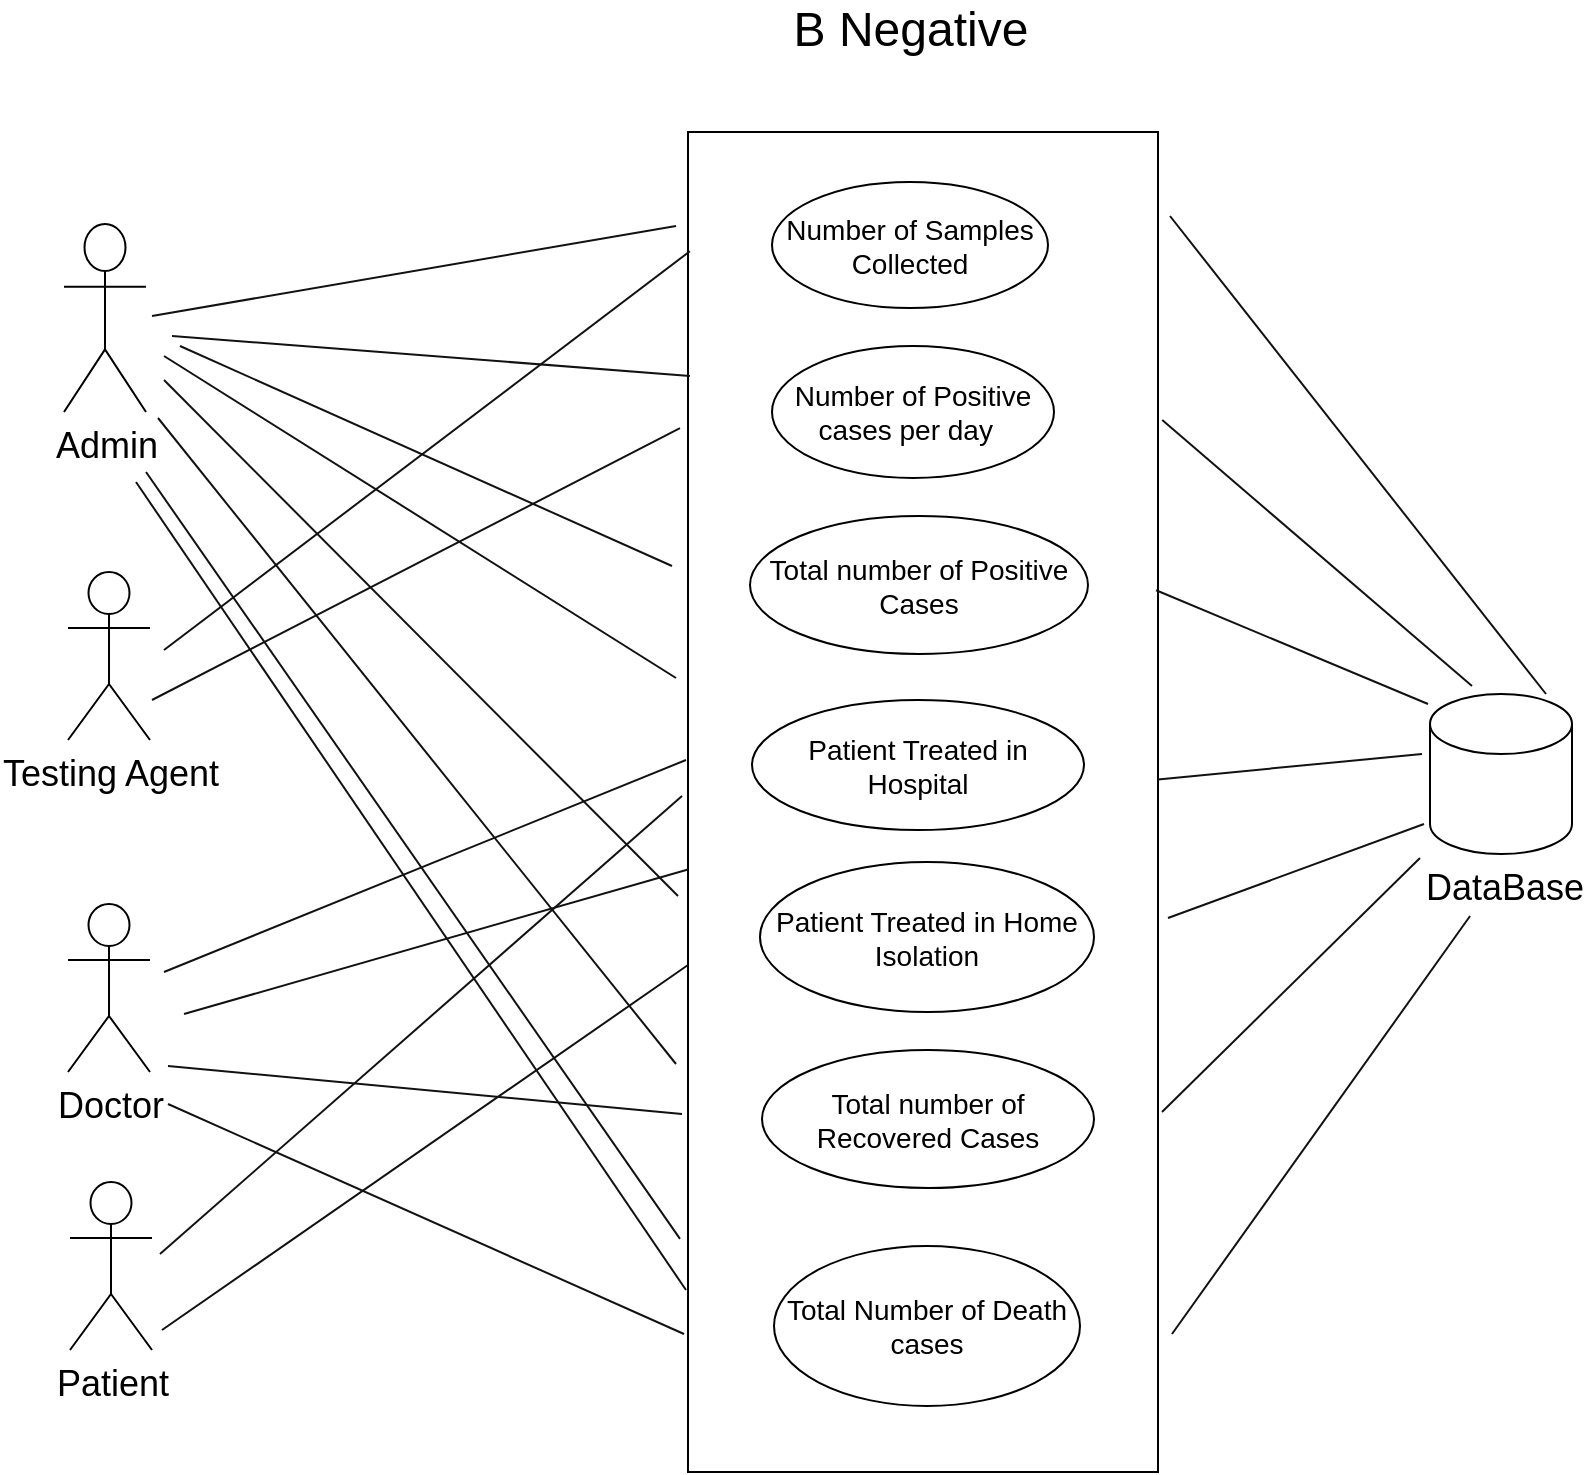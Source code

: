 <mxfile version="13.6.6" type="github">
  <diagram id="DUoueReFs5xLNb-jbVpb" name="Page-1">
    <mxGraphModel dx="868" dy="520" grid="0" gridSize="10" guides="0" tooltips="1" connect="0" arrows="0" fold="1" page="1" pageScale="1" pageWidth="1100" pageHeight="850" background="none" math="0" shadow="0">
      <root>
        <mxCell id="0" />
        <mxCell id="1" parent="0" />
        <mxCell id="YsBThqZEGrDmo693PYyU-8" value="" style="rounded=0;whiteSpace=wrap;html=1;" vertex="1" parent="1">
          <mxGeometry x="383" y="163" width="235" height="670" as="geometry" />
        </mxCell>
        <mxCell id="YsBThqZEGrDmo693PYyU-13" value="&lt;span style=&quot;font-size: 18px&quot;&gt;Testing Agent&lt;/span&gt;" style="shape=umlActor;verticalLabelPosition=bottom;verticalAlign=top;html=1;outlineConnect=0;" vertex="1" parent="1">
          <mxGeometry x="73" y="383" width="41" height="84" as="geometry" />
        </mxCell>
        <mxCell id="YsBThqZEGrDmo693PYyU-14" value="&lt;span style=&quot;font-size: 18px&quot;&gt;Doctor&lt;/span&gt;" style="shape=umlActor;verticalLabelPosition=bottom;verticalAlign=top;html=1;outlineConnect=0;" vertex="1" parent="1">
          <mxGeometry x="73" y="549" width="41" height="84" as="geometry" />
        </mxCell>
        <mxCell id="YsBThqZEGrDmo693PYyU-16" value="&lt;span style=&quot;font-size: 18px&quot;&gt;Admin&lt;/span&gt;" style="shape=umlActor;verticalLabelPosition=bottom;verticalAlign=top;html=1;outlineConnect=0;" vertex="1" parent="1">
          <mxGeometry x="71" y="209" width="41" height="94" as="geometry" />
        </mxCell>
        <mxCell id="YsBThqZEGrDmo693PYyU-17" value="&lt;font style=&quot;font-size: 14px&quot;&gt;Number of Samples Collected&lt;/font&gt;" style="ellipse;whiteSpace=wrap;html=1;" vertex="1" parent="1">
          <mxGeometry x="425" y="188" width="138" height="63" as="geometry" />
        </mxCell>
        <mxCell id="YsBThqZEGrDmo693PYyU-18" value="&lt;font style=&quot;font-size: 14px&quot;&gt;Number of Positive cases per day&amp;nbsp;&lt;/font&gt;&amp;nbsp;" style="ellipse;whiteSpace=wrap;html=1;" vertex="1" parent="1">
          <mxGeometry x="425" y="270" width="141" height="66" as="geometry" />
        </mxCell>
        <mxCell id="YsBThqZEGrDmo693PYyU-19" value="&lt;font style=&quot;font-size: 14px&quot;&gt;Total number of Positive Cases&lt;/font&gt;" style="ellipse;whiteSpace=wrap;html=1;" vertex="1" parent="1">
          <mxGeometry x="414" y="355" width="169" height="69" as="geometry" />
        </mxCell>
        <mxCell id="YsBThqZEGrDmo693PYyU-20" value="&lt;span style=&quot;font-size: 14px&quot;&gt;Patient Treated in Hospital&lt;/span&gt;" style="ellipse;whiteSpace=wrap;html=1;" vertex="1" parent="1">
          <mxGeometry x="415" y="447" width="166" height="65" as="geometry" />
        </mxCell>
        <mxCell id="YsBThqZEGrDmo693PYyU-21" value="&lt;span style=&quot;font-size: 14px&quot;&gt;Patient Treated in Home Isolation&lt;/span&gt;" style="ellipse;whiteSpace=wrap;html=1;" vertex="1" parent="1">
          <mxGeometry x="419" y="528" width="167" height="75" as="geometry" />
        </mxCell>
        <mxCell id="YsBThqZEGrDmo693PYyU-22" value="&lt;span style=&quot;font-size: 18px&quot;&gt;Patient&lt;/span&gt;" style="shape=umlActor;verticalLabelPosition=bottom;verticalAlign=top;html=1;outlineConnect=0;" vertex="1" parent="1">
          <mxGeometry x="74" y="688" width="41" height="84" as="geometry" />
        </mxCell>
        <mxCell id="YsBThqZEGrDmo693PYyU-23" value="&lt;font style=&quot;font-size: 14px&quot;&gt;Total number of Recovered Cases&lt;/font&gt;" style="ellipse;whiteSpace=wrap;html=1;" vertex="1" parent="1">
          <mxGeometry x="420" y="622" width="166" height="69" as="geometry" />
        </mxCell>
        <mxCell id="YsBThqZEGrDmo693PYyU-28" value="" style="endArrow=none;html=1;rounded=1;strokeColor=#111111;" edge="1" parent="1">
          <mxGeometry width="50" height="50" relative="1" as="geometry">
            <mxPoint x="115" y="255" as="sourcePoint" />
            <mxPoint x="377" y="210" as="targetPoint" />
          </mxGeometry>
        </mxCell>
        <mxCell id="YsBThqZEGrDmo693PYyU-30" value="" style="endArrow=none;html=1;rounded=1;strokeColor=#111111;entryX=0.004;entryY=0.182;entryDx=0;entryDy=0;entryPerimeter=0;" edge="1" parent="1" target="YsBThqZEGrDmo693PYyU-8">
          <mxGeometry width="50" height="50" relative="1" as="geometry">
            <mxPoint x="125" y="265" as="sourcePoint" />
            <mxPoint x="387" y="220" as="targetPoint" />
          </mxGeometry>
        </mxCell>
        <mxCell id="YsBThqZEGrDmo693PYyU-31" value="" style="endArrow=none;html=1;rounded=1;strokeColor=#111111;" edge="1" parent="1">
          <mxGeometry width="50" height="50" relative="1" as="geometry">
            <mxPoint x="129" y="270" as="sourcePoint" />
            <mxPoint x="375" y="380" as="targetPoint" />
          </mxGeometry>
        </mxCell>
        <mxCell id="YsBThqZEGrDmo693PYyU-34" value="&lt;font style=&quot;font-size: 14px&quot;&gt;Total Number of Death cases&lt;/font&gt;" style="ellipse;whiteSpace=wrap;html=1;" vertex="1" parent="1">
          <mxGeometry x="426" y="720" width="153" height="80" as="geometry" />
        </mxCell>
        <mxCell id="YsBThqZEGrDmo693PYyU-37" value="" style="endArrow=none;html=1;rounded=1;strokeColor=#111111;" edge="1" parent="1">
          <mxGeometry width="50" height="50" relative="1" as="geometry">
            <mxPoint x="121" y="275" as="sourcePoint" />
            <mxPoint x="377" y="436" as="targetPoint" />
          </mxGeometry>
        </mxCell>
        <mxCell id="YsBThqZEGrDmo693PYyU-38" value="" style="endArrow=none;html=1;rounded=1;strokeColor=#111111;" edge="1" parent="1">
          <mxGeometry width="50" height="50" relative="1" as="geometry">
            <mxPoint x="121" y="287" as="sourcePoint" />
            <mxPoint x="378" y="545" as="targetPoint" />
          </mxGeometry>
        </mxCell>
        <mxCell id="YsBThqZEGrDmo693PYyU-39" value="" style="endArrow=none;html=1;rounded=1;strokeColor=#111111;" edge="1" parent="1">
          <mxGeometry width="50" height="50" relative="1" as="geometry">
            <mxPoint x="118" y="306" as="sourcePoint" />
            <mxPoint x="377" y="629" as="targetPoint" />
          </mxGeometry>
        </mxCell>
        <mxCell id="YsBThqZEGrDmo693PYyU-40" value="" style="endArrow=none;html=1;rounded=1;strokeColor=#111111;entryX=-0.017;entryY=0.826;entryDx=0;entryDy=0;entryPerimeter=0;" edge="1" parent="1" target="YsBThqZEGrDmo693PYyU-8">
          <mxGeometry width="50" height="50" relative="1" as="geometry">
            <mxPoint x="112" y="333" as="sourcePoint" />
            <mxPoint x="467" y="300" as="targetPoint" />
          </mxGeometry>
        </mxCell>
        <mxCell id="YsBThqZEGrDmo693PYyU-41" value="" style="endArrow=none;html=1;rounded=1;strokeColor=#111111;" edge="1" parent="1">
          <mxGeometry width="50" height="50" relative="1" as="geometry">
            <mxPoint x="107" y="338" as="sourcePoint" />
            <mxPoint x="382" y="742" as="targetPoint" />
          </mxGeometry>
        </mxCell>
        <mxCell id="YsBThqZEGrDmo693PYyU-42" value="" style="endArrow=none;html=1;rounded=1;strokeColor=#111111;entryX=0.004;entryY=0.089;entryDx=0;entryDy=0;entryPerimeter=0;" edge="1" parent="1" target="YsBThqZEGrDmo693PYyU-8">
          <mxGeometry width="50" height="50" relative="1" as="geometry">
            <mxPoint x="121" y="422" as="sourcePoint" />
            <mxPoint x="378" y="237" as="targetPoint" />
          </mxGeometry>
        </mxCell>
        <mxCell id="YsBThqZEGrDmo693PYyU-43" value="" style="endArrow=none;html=1;rounded=1;strokeColor=#111111;entryX=-0.017;entryY=0.221;entryDx=0;entryDy=0;entryPerimeter=0;" edge="1" parent="1" target="YsBThqZEGrDmo693PYyU-8">
          <mxGeometry width="50" height="50" relative="1" as="geometry">
            <mxPoint x="115" y="447" as="sourcePoint" />
            <mxPoint x="497" y="330" as="targetPoint" />
          </mxGeometry>
        </mxCell>
        <mxCell id="YsBThqZEGrDmo693PYyU-44" value="" style="endArrow=none;html=1;rounded=1;strokeColor=#111111;" edge="1" parent="1">
          <mxGeometry width="50" height="50" relative="1" as="geometry">
            <mxPoint x="121" y="583" as="sourcePoint" />
            <mxPoint x="382" y="477" as="targetPoint" />
          </mxGeometry>
        </mxCell>
        <mxCell id="YsBThqZEGrDmo693PYyU-45" value="" style="endArrow=none;html=1;rounded=1;strokeColor=#111111;" edge="1" parent="1" target="YsBThqZEGrDmo693PYyU-8">
          <mxGeometry width="50" height="50" relative="1" as="geometry">
            <mxPoint x="131" y="604" as="sourcePoint" />
            <mxPoint x="517" y="350" as="targetPoint" />
          </mxGeometry>
        </mxCell>
        <mxCell id="YsBThqZEGrDmo693PYyU-46" value="" style="endArrow=none;html=1;rounded=1;strokeColor=#111111;" edge="1" parent="1">
          <mxGeometry width="50" height="50" relative="1" as="geometry">
            <mxPoint x="123" y="630" as="sourcePoint" />
            <mxPoint x="380" y="654" as="targetPoint" />
          </mxGeometry>
        </mxCell>
        <mxCell id="YsBThqZEGrDmo693PYyU-47" value="" style="endArrow=none;html=1;rounded=1;strokeColor=#111111;" edge="1" parent="1" target="YsBThqZEGrDmo693PYyU-8">
          <mxGeometry width="50" height="50" relative="1" as="geometry">
            <mxPoint x="120" y="762" as="sourcePoint" />
            <mxPoint x="537" y="370" as="targetPoint" />
          </mxGeometry>
        </mxCell>
        <mxCell id="YsBThqZEGrDmo693PYyU-48" value="" style="endArrow=none;html=1;rounded=1;strokeColor=#111111;" edge="1" parent="1">
          <mxGeometry width="50" height="50" relative="1" as="geometry">
            <mxPoint x="119" y="724" as="sourcePoint" />
            <mxPoint x="380" y="495" as="targetPoint" />
          </mxGeometry>
        </mxCell>
        <mxCell id="YsBThqZEGrDmo693PYyU-49" value="" style="shape=cylinder2;whiteSpace=wrap;html=1;boundedLbl=1;backgroundOutline=1;size=15;" vertex="1" parent="1">
          <mxGeometry x="754" y="444" width="71" height="80" as="geometry" />
        </mxCell>
        <mxCell id="YsBThqZEGrDmo693PYyU-50" value="&lt;font style=&quot;font-size: 18px&quot;&gt;DataBase&lt;/font&gt;" style="text;html=1;align=center;verticalAlign=middle;resizable=0;points=[];autosize=1;" vertex="1" parent="1">
          <mxGeometry x="746" y="531" width="89" height="20" as="geometry" />
        </mxCell>
        <mxCell id="YsBThqZEGrDmo693PYyU-51" value="" style="endArrow=none;html=1;rounded=1;strokeColor=#111111;entryX=0.315;entryY=1.2;entryDx=0;entryDy=0;entryPerimeter=0;" edge="1" parent="1" target="YsBThqZEGrDmo693PYyU-50">
          <mxGeometry width="50" height="50" relative="1" as="geometry">
            <mxPoint x="625" y="764" as="sourcePoint" />
            <mxPoint x="557" y="390" as="targetPoint" />
          </mxGeometry>
        </mxCell>
        <mxCell id="YsBThqZEGrDmo693PYyU-52" value="" style="endArrow=none;html=1;rounded=1;strokeColor=#111111;" edge="1" parent="1">
          <mxGeometry width="50" height="50" relative="1" as="geometry">
            <mxPoint x="620" y="653" as="sourcePoint" />
            <mxPoint x="749" y="526" as="targetPoint" />
          </mxGeometry>
        </mxCell>
        <mxCell id="YsBThqZEGrDmo693PYyU-53" value="" style="endArrow=none;html=1;rounded=1;strokeColor=#111111;" edge="1" parent="1">
          <mxGeometry width="50" height="50" relative="1" as="geometry">
            <mxPoint x="623" y="556" as="sourcePoint" />
            <mxPoint x="751" y="509" as="targetPoint" />
          </mxGeometry>
        </mxCell>
        <mxCell id="YsBThqZEGrDmo693PYyU-54" value="" style="endArrow=none;html=1;rounded=1;strokeColor=#111111;" edge="1" parent="1" source="YsBThqZEGrDmo693PYyU-8">
          <mxGeometry width="50" height="50" relative="1" as="geometry">
            <mxPoint x="595" y="437" as="sourcePoint" />
            <mxPoint x="750" y="474" as="targetPoint" />
          </mxGeometry>
        </mxCell>
        <mxCell id="YsBThqZEGrDmo693PYyU-55" value="" style="endArrow=none;html=1;rounded=1;strokeColor=#111111;exitX=0.996;exitY=0.342;exitDx=0;exitDy=0;exitPerimeter=0;" edge="1" parent="1" source="YsBThqZEGrDmo693PYyU-8">
          <mxGeometry width="50" height="50" relative="1" as="geometry">
            <mxPoint x="631" y="430" as="sourcePoint" />
            <mxPoint x="753" y="449" as="targetPoint" />
          </mxGeometry>
        </mxCell>
        <mxCell id="YsBThqZEGrDmo693PYyU-56" value="" style="endArrow=none;html=1;rounded=1;strokeColor=#111111;exitX=1.009;exitY=0.215;exitDx=0;exitDy=0;exitPerimeter=0;" edge="1" parent="1" source="YsBThqZEGrDmo693PYyU-8">
          <mxGeometry width="50" height="50" relative="1" as="geometry">
            <mxPoint x="639" y="398" as="sourcePoint" />
            <mxPoint x="775" y="440" as="targetPoint" />
          </mxGeometry>
        </mxCell>
        <mxCell id="YsBThqZEGrDmo693PYyU-57" value="" style="endArrow=none;html=1;rounded=1;strokeColor=#111111;entryX=0.817;entryY=0;entryDx=0;entryDy=0;entryPerimeter=0;" edge="1" parent="1" target="YsBThqZEGrDmo693PYyU-49">
          <mxGeometry width="50" height="50" relative="1" as="geometry">
            <mxPoint x="624" y="205" as="sourcePoint" />
            <mxPoint x="803" y="434" as="targetPoint" />
          </mxGeometry>
        </mxCell>
        <mxCell id="YsBThqZEGrDmo693PYyU-58" value="&lt;font style=&quot;font-size: 24px&quot;&gt;B Negative&lt;/font&gt;" style="text;html=1;align=center;verticalAlign=middle;resizable=0;points=[];autosize=1;" vertex="1" parent="1">
          <mxGeometry x="430" y="101" width="127" height="22" as="geometry" />
        </mxCell>
        <mxCell id="YsBThqZEGrDmo693PYyU-60" value="" style="endArrow=none;html=1;strokeColor=#111111;" edge="1" parent="1">
          <mxGeometry width="50" height="50" relative="1" as="geometry">
            <mxPoint x="123" y="649" as="sourcePoint" />
            <mxPoint x="381" y="764" as="targetPoint" />
          </mxGeometry>
        </mxCell>
      </root>
    </mxGraphModel>
  </diagram>
</mxfile>
